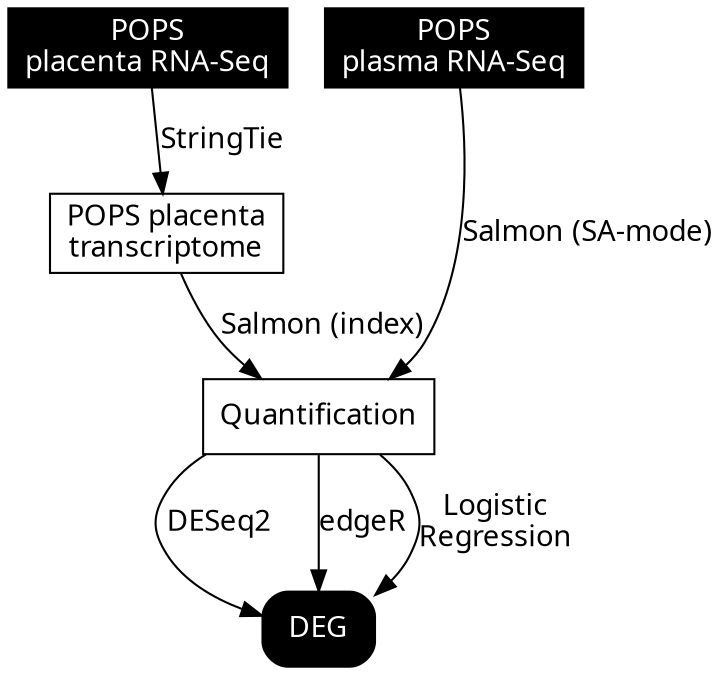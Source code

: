 digraph G {
  node [fontname = "Handlee", color=black, fontcolor=black];
  edge [fontname = "Handlee", color=black, fontcolor=black];

  placenta[
    label = "POPS\nplacenta RNA-Seq";
    shape = rect;
    style = filled;
    fontcolor = white;
  ];
  plasma [
    label = "POPS\nplasma RNA-Seq";
    shape = rect;
    style = filled;
    fontcolor = white;
  ];
  deg_pops [
    label = "DEG";
    shape = rect;
    style = "rounded,filled";
    fontcolor = white;
  ];
  pops[
    label = "POPS placenta\ntranscriptome";
    shape = rect;
    color = black;
    fontcolor = black;
  ];
  quant_pops [
    label = "Quantification";
    shape = rect;
  ];

  placenta-> pops[label="StringTie"];
  pops-> quant_pops[label="Salmon (index)"];
  plasma -> quant_pops[label="Salmon (SA-mode)"]

  quant_pops-> deg_pops[label="DESeq2"];
  quant_pops-> deg_pops[label="edgeR"];
  quant_pops-> deg_pops[label="Logistic\nRegression"];

  {rank=same; placenta plasma} 
}
